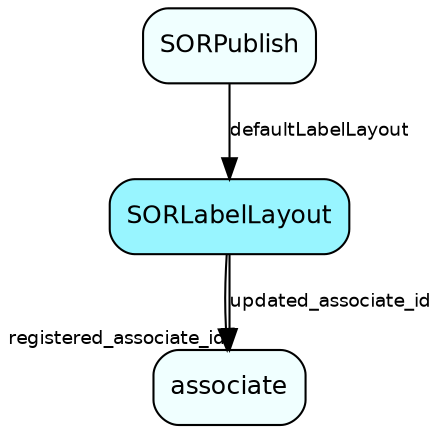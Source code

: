 digraph SORLabelLayout  {
node [shape = box style="rounded, filled" fontname = "Helvetica" fontsize = "12" ]
edge [fontname = "Helvetica" fontsize = "9"]

SORLabelLayout[fillcolor = "cadetblue1"]
associate[fillcolor = "azure1"]
SORPublish[fillcolor = "azure1"]
SORLabelLayout -> associate [headlabel = "registered_associate_id"]
SORLabelLayout -> associate [label = "updated_associate_id"]
SORPublish -> SORLabelLayout [label = "defaultLabelLayout"]
}
